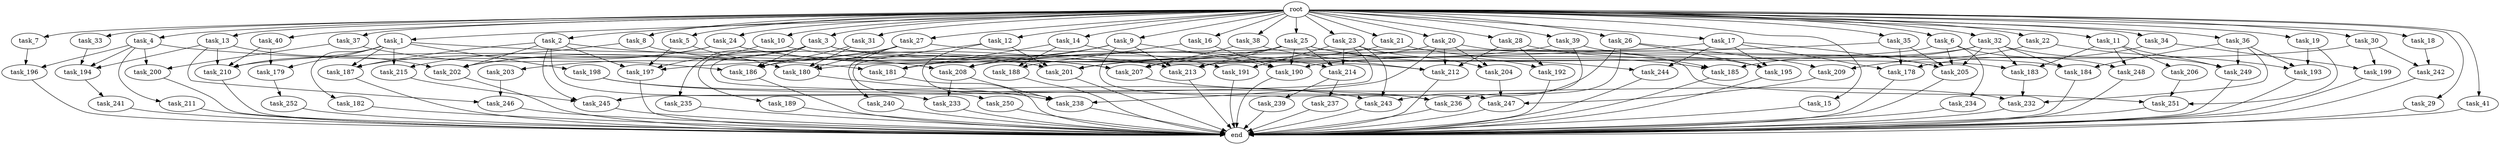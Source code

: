 digraph G {
  root [size="0.000000"];
  task_1 [size="1024.000000"];
  task_2 [size="1024.000000"];
  task_3 [size="1024.000000"];
  task_4 [size="1024.000000"];
  task_5 [size="1024.000000"];
  task_6 [size="1024.000000"];
  task_7 [size="1024.000000"];
  task_8 [size="1024.000000"];
  task_9 [size="1024.000000"];
  task_10 [size="1024.000000"];
  task_11 [size="1024.000000"];
  task_12 [size="1024.000000"];
  task_13 [size="1024.000000"];
  task_14 [size="1024.000000"];
  task_15 [size="1024.000000"];
  task_16 [size="1024.000000"];
  task_17 [size="1024.000000"];
  task_18 [size="1024.000000"];
  task_19 [size="1024.000000"];
  task_20 [size="1024.000000"];
  task_21 [size="1024.000000"];
  task_22 [size="1024.000000"];
  task_23 [size="1024.000000"];
  task_24 [size="1024.000000"];
  task_25 [size="1024.000000"];
  task_26 [size="1024.000000"];
  task_27 [size="1024.000000"];
  task_28 [size="1024.000000"];
  task_29 [size="1024.000000"];
  task_30 [size="1024.000000"];
  task_31 [size="1024.000000"];
  task_32 [size="1024.000000"];
  task_33 [size="1024.000000"];
  task_34 [size="1024.000000"];
  task_35 [size="1024.000000"];
  task_36 [size="1024.000000"];
  task_37 [size="1024.000000"];
  task_38 [size="1024.000000"];
  task_39 [size="1024.000000"];
  task_40 [size="1024.000000"];
  task_41 [size="1024.000000"];
  task_178 [size="1460288880640.000000"];
  task_179 [size="635655159808.000000"];
  task_180 [size="1941325217792.000000"];
  task_181 [size="1314259992576.000000"];
  task_182 [size="420906795008.000000"];
  task_183 [size="910533066752.000000"];
  task_184 [size="592705486848.000000"];
  task_185 [size="1382979469312.000000"];
  task_186 [size="1872605741056.000000"];
  task_187 [size="773094113280.000000"];
  task_188 [size="523986010112.000000"];
  task_189 [size="695784701952.000000"];
  task_190 [size="1597727834112.000000"];
  task_191 [size="343597383680.000000"];
  task_192 [size="1245540515840.000000"];
  task_193 [size="893353197568.000000"];
  task_194 [size="1717986918400.000000"];
  task_195 [size="1486058684416.000000"];
  task_196 [size="523986010112.000000"];
  task_197 [size="1623497637888.000000"];
  task_198 [size="420906795008.000000"];
  task_199 [size="1391569403904.000000"];
  task_200 [size="386547056640.000000"];
  task_201 [size="2241972928512.000000"];
  task_202 [size="1322849927168.000000"];
  task_203 [size="695784701952.000000"];
  task_204 [size="893353197568.000000"];
  task_205 [size="1322849927168.000000"];
  task_206 [size="77309411328.000000"];
  task_207 [size="850403524608.000000"];
  task_208 [size="1125281431552.000000"];
  task_209 [size="1408749273088.000000"];
  task_210 [size="1735166787584.000000"];
  task_211 [size="309237645312.000000"];
  task_212 [size="2465311227904.000000"];
  task_213 [size="2250562863104.000000"];
  task_214 [size="721554505728.000000"];
  task_215 [size="558345748480.000000"];
  task_232 [size="670014898176.000000"];
  task_233 [size="352187318272.000000"];
  task_234 [size="420906795008.000000"];
  task_235 [size="695784701952.000000"];
  task_236 [size="1709396983808.000000"];
  task_237 [size="695784701952.000000"];
  task_238 [size="2388001816576.000000"];
  task_239 [size="695784701952.000000"];
  task_240 [size="420906795008.000000"];
  task_241 [size="549755813888.000000"];
  task_242 [size="1116691496960.000000"];
  task_243 [size="970662608896.000000"];
  task_244 [size="1099511627776.000000"];
  task_245 [size="463856467968.000000"];
  task_246 [size="858993459200.000000"];
  task_247 [size="2104533975040.000000"];
  task_248 [size="498216206336.000000"];
  task_249 [size="249108103168.000000"];
  task_250 [size="695784701952.000000"];
  task_251 [size="1589137899520.000000"];
  task_252 [size="214748364800.000000"];
  end [size="0.000000"];

  root -> task_1 [size="1.000000"];
  root -> task_2 [size="1.000000"];
  root -> task_3 [size="1.000000"];
  root -> task_4 [size="1.000000"];
  root -> task_5 [size="1.000000"];
  root -> task_6 [size="1.000000"];
  root -> task_7 [size="1.000000"];
  root -> task_8 [size="1.000000"];
  root -> task_9 [size="1.000000"];
  root -> task_10 [size="1.000000"];
  root -> task_11 [size="1.000000"];
  root -> task_12 [size="1.000000"];
  root -> task_13 [size="1.000000"];
  root -> task_14 [size="1.000000"];
  root -> task_15 [size="1.000000"];
  root -> task_16 [size="1.000000"];
  root -> task_17 [size="1.000000"];
  root -> task_18 [size="1.000000"];
  root -> task_19 [size="1.000000"];
  root -> task_20 [size="1.000000"];
  root -> task_21 [size="1.000000"];
  root -> task_22 [size="1.000000"];
  root -> task_23 [size="1.000000"];
  root -> task_24 [size="1.000000"];
  root -> task_25 [size="1.000000"];
  root -> task_26 [size="1.000000"];
  root -> task_27 [size="1.000000"];
  root -> task_28 [size="1.000000"];
  root -> task_29 [size="1.000000"];
  root -> task_30 [size="1.000000"];
  root -> task_31 [size="1.000000"];
  root -> task_32 [size="1.000000"];
  root -> task_33 [size="1.000000"];
  root -> task_34 [size="1.000000"];
  root -> task_35 [size="1.000000"];
  root -> task_36 [size="1.000000"];
  root -> task_37 [size="1.000000"];
  root -> task_38 [size="1.000000"];
  root -> task_39 [size="1.000000"];
  root -> task_40 [size="1.000000"];
  root -> task_41 [size="1.000000"];
  task_1 -> task_179 [size="411041792.000000"];
  task_1 -> task_182 [size="411041792.000000"];
  task_1 -> task_187 [size="411041792.000000"];
  task_1 -> task_198 [size="411041792.000000"];
  task_1 -> task_207 [size="411041792.000000"];
  task_1 -> task_210 [size="411041792.000000"];
  task_1 -> task_215 [size="411041792.000000"];
  task_2 -> task_187 [size="209715200.000000"];
  task_2 -> task_197 [size="209715200.000000"];
  task_2 -> task_202 [size="209715200.000000"];
  task_2 -> task_208 [size="209715200.000000"];
  task_2 -> task_233 [size="209715200.000000"];
  task_2 -> task_245 [size="209715200.000000"];
  task_3 -> task_183 [size="679477248.000000"];
  task_3 -> task_186 [size="679477248.000000"];
  task_3 -> task_189 [size="679477248.000000"];
  task_3 -> task_203 [size="679477248.000000"];
  task_3 -> task_212 [size="679477248.000000"];
  task_3 -> task_235 [size="679477248.000000"];
  task_3 -> task_247 [size="679477248.000000"];
  task_4 -> task_181 [size="301989888.000000"];
  task_4 -> task_194 [size="301989888.000000"];
  task_4 -> task_196 [size="301989888.000000"];
  task_4 -> task_200 [size="301989888.000000"];
  task_4 -> task_211 [size="301989888.000000"];
  task_5 -> task_180 [size="536870912.000000"];
  task_5 -> task_197 [size="536870912.000000"];
  task_6 -> task_180 [size="411041792.000000"];
  task_6 -> task_205 [size="411041792.000000"];
  task_6 -> task_234 [size="411041792.000000"];
  task_6 -> task_248 [size="411041792.000000"];
  task_7 -> task_196 [size="209715200.000000"];
  task_8 -> task_201 [size="134217728.000000"];
  task_8 -> task_215 [size="134217728.000000"];
  task_9 -> task_181 [size="679477248.000000"];
  task_9 -> task_190 [size="679477248.000000"];
  task_9 -> task_208 [size="679477248.000000"];
  task_9 -> task_213 [size="679477248.000000"];
  task_9 -> task_236 [size="679477248.000000"];
  task_10 -> task_197 [size="301989888.000000"];
  task_10 -> task_213 [size="301989888.000000"];
  task_11 -> task_183 [size="75497472.000000"];
  task_11 -> task_206 [size="75497472.000000"];
  task_11 -> task_248 [size="75497472.000000"];
  task_11 -> task_249 [size="75497472.000000"];
  task_12 -> task_201 [size="679477248.000000"];
  task_12 -> task_238 [size="679477248.000000"];
  task_12 -> task_250 [size="679477248.000000"];
  task_13 -> task_194 [size="536870912.000000"];
  task_13 -> task_202 [size="536870912.000000"];
  task_13 -> task_210 [size="536870912.000000"];
  task_13 -> task_246 [size="536870912.000000"];
  task_14 -> task_181 [size="301989888.000000"];
  task_14 -> task_188 [size="301989888.000000"];
  task_14 -> task_191 [size="301989888.000000"];
  task_15 -> end [size="1.000000"];
  task_16 -> task_188 [size="209715200.000000"];
  task_16 -> task_190 [size="209715200.000000"];
  task_17 -> task_178 [size="536870912.000000"];
  task_17 -> task_195 [size="536870912.000000"];
  task_17 -> task_197 [size="536870912.000000"];
  task_17 -> task_205 [size="536870912.000000"];
  task_17 -> task_244 [size="536870912.000000"];
  task_18 -> task_242 [size="411041792.000000"];
  task_19 -> task_193 [size="301989888.000000"];
  task_19 -> task_251 [size="301989888.000000"];
  task_20 -> task_201 [size="838860800.000000"];
  task_20 -> task_204 [size="838860800.000000"];
  task_20 -> task_212 [size="838860800.000000"];
  task_20 -> task_238 [size="838860800.000000"];
  task_20 -> task_251 [size="838860800.000000"];
  task_21 -> task_185 [size="536870912.000000"];
  task_21 -> task_186 [size="536870912.000000"];
  task_22 -> task_193 [size="536870912.000000"];
  task_22 -> task_209 [size="536870912.000000"];
  task_23 -> task_191 [size="33554432.000000"];
  task_23 -> task_204 [size="33554432.000000"];
  task_23 -> task_214 [size="33554432.000000"];
  task_23 -> task_243 [size="33554432.000000"];
  task_23 -> task_245 [size="33554432.000000"];
  task_24 -> task_187 [size="134217728.000000"];
  task_24 -> task_202 [size="134217728.000000"];
  task_24 -> task_207 [size="134217728.000000"];
  task_24 -> task_214 [size="134217728.000000"];
  task_25 -> task_190 [size="536870912.000000"];
  task_25 -> task_192 [size="536870912.000000"];
  task_25 -> task_201 [size="536870912.000000"];
  task_25 -> task_210 [size="536870912.000000"];
  task_25 -> task_213 [size="536870912.000000"];
  task_25 -> task_214 [size="536870912.000000"];
  task_25 -> task_244 [size="536870912.000000"];
  task_26 -> task_195 [size="838860800.000000"];
  task_26 -> task_209 [size="838860800.000000"];
  task_26 -> task_236 [size="838860800.000000"];
  task_26 -> task_243 [size="838860800.000000"];
  task_27 -> task_180 [size="411041792.000000"];
  task_27 -> task_184 [size="411041792.000000"];
  task_27 -> task_202 [size="411041792.000000"];
  task_27 -> task_240 [size="411041792.000000"];
  task_28 -> task_185 [size="679477248.000000"];
  task_28 -> task_192 [size="679477248.000000"];
  task_28 -> task_212 [size="679477248.000000"];
  task_29 -> end [size="1.000000"];
  task_30 -> task_199 [size="679477248.000000"];
  task_30 -> task_213 [size="679477248.000000"];
  task_30 -> task_242 [size="679477248.000000"];
  task_31 -> task_180 [size="536870912.000000"];
  task_31 -> task_186 [size="536870912.000000"];
  task_32 -> task_183 [size="134217728.000000"];
  task_32 -> task_184 [size="134217728.000000"];
  task_32 -> task_185 [size="134217728.000000"];
  task_32 -> task_190 [size="134217728.000000"];
  task_32 -> task_205 [size="134217728.000000"];
  task_32 -> task_249 [size="134217728.000000"];
  task_33 -> task_194 [size="838860800.000000"];
  task_34 -> task_178 [size="679477248.000000"];
  task_34 -> task_199 [size="679477248.000000"];
  task_35 -> task_178 [size="209715200.000000"];
  task_35 -> task_205 [size="209715200.000000"];
  task_35 -> task_208 [size="209715200.000000"];
  task_36 -> task_184 [size="33554432.000000"];
  task_36 -> task_193 [size="33554432.000000"];
  task_36 -> task_232 [size="33554432.000000"];
  task_36 -> task_249 [size="33554432.000000"];
  task_37 -> task_186 [size="75497472.000000"];
  task_37 -> task_200 [size="75497472.000000"];
  task_38 -> task_207 [size="209715200.000000"];
  task_38 -> task_212 [size="209715200.000000"];
  task_39 -> task_195 [size="75497472.000000"];
  task_39 -> task_207 [size="75497472.000000"];
  task_39 -> task_236 [size="75497472.000000"];
  task_40 -> task_179 [size="209715200.000000"];
  task_40 -> task_210 [size="209715200.000000"];
  task_41 -> end [size="1.000000"];
  task_178 -> end [size="1.000000"];
  task_179 -> task_252 [size="209715200.000000"];
  task_180 -> task_238 [size="679477248.000000"];
  task_181 -> end [size="1.000000"];
  task_182 -> end [size="1.000000"];
  task_183 -> task_232 [size="411041792.000000"];
  task_184 -> end [size="1.000000"];
  task_185 -> end [size="1.000000"];
  task_186 -> end [size="1.000000"];
  task_187 -> end [size="1.000000"];
  task_188 -> end [size="1.000000"];
  task_189 -> end [size="1.000000"];
  task_190 -> end [size="1.000000"];
  task_191 -> end [size="1.000000"];
  task_192 -> end [size="1.000000"];
  task_193 -> end [size="1.000000"];
  task_194 -> task_241 [size="536870912.000000"];
  task_195 -> end [size="1.000000"];
  task_196 -> end [size="1.000000"];
  task_197 -> end [size="1.000000"];
  task_198 -> task_236 [size="75497472.000000"];
  task_198 -> task_243 [size="75497472.000000"];
  task_199 -> end [size="1.000000"];
  task_200 -> end [size="1.000000"];
  task_201 -> end [size="1.000000"];
  task_202 -> end [size="1.000000"];
  task_203 -> task_246 [size="301989888.000000"];
  task_204 -> task_247 [size="536870912.000000"];
  task_205 -> end [size="1.000000"];
  task_206 -> task_251 [size="411041792.000000"];
  task_207 -> task_232 [size="209715200.000000"];
  task_208 -> task_233 [size="134217728.000000"];
  task_208 -> task_238 [size="134217728.000000"];
  task_209 -> task_247 [size="838860800.000000"];
  task_210 -> end [size="1.000000"];
  task_211 -> end [size="1.000000"];
  task_212 -> end [size="1.000000"];
  task_213 -> end [size="1.000000"];
  task_214 -> task_237 [size="679477248.000000"];
  task_214 -> task_239 [size="679477248.000000"];
  task_215 -> task_245 [size="209715200.000000"];
  task_232 -> end [size="1.000000"];
  task_233 -> end [size="1.000000"];
  task_234 -> end [size="1.000000"];
  task_235 -> end [size="1.000000"];
  task_236 -> end [size="1.000000"];
  task_237 -> end [size="1.000000"];
  task_238 -> end [size="1.000000"];
  task_239 -> end [size="1.000000"];
  task_240 -> end [size="1.000000"];
  task_241 -> end [size="1.000000"];
  task_242 -> end [size="1.000000"];
  task_243 -> end [size="1.000000"];
  task_244 -> end [size="1.000000"];
  task_245 -> end [size="1.000000"];
  task_246 -> end [size="1.000000"];
  task_247 -> end [size="1.000000"];
  task_248 -> end [size="1.000000"];
  task_249 -> end [size="1.000000"];
  task_250 -> end [size="1.000000"];
  task_251 -> end [size="1.000000"];
  task_252 -> end [size="1.000000"];
}
